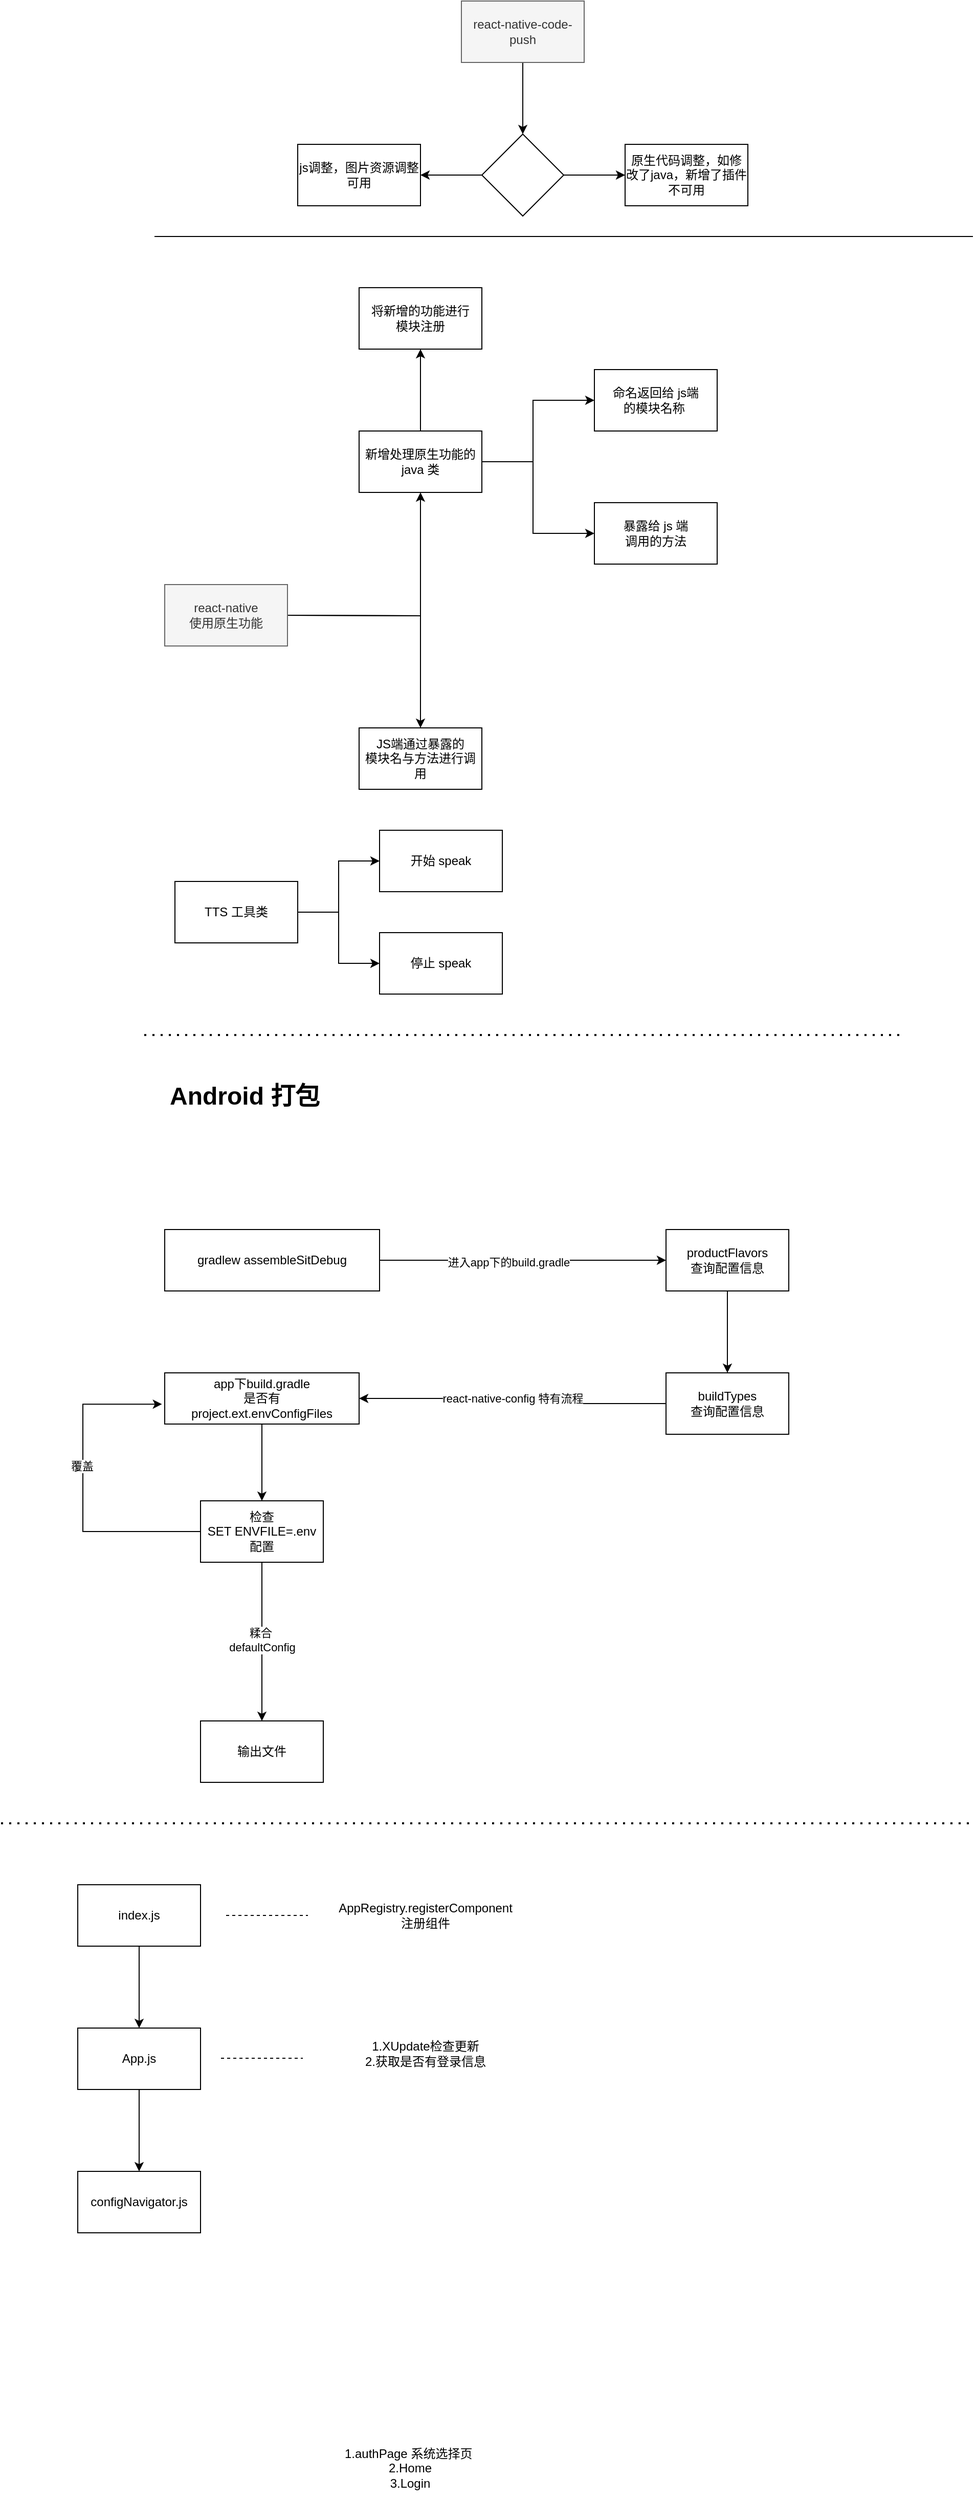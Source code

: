 <mxfile version="20.4.1" type="github">
  <diagram id="FNumu-MdkQsG0bbrW5rX" name="第 1 页">
    <mxGraphModel dx="2249" dy="803" grid="1" gridSize="10" guides="1" tooltips="1" connect="1" arrows="1" fold="1" page="1" pageScale="1" pageWidth="827" pageHeight="1169" math="0" shadow="0">
      <root>
        <mxCell id="0" />
        <mxCell id="1" parent="0" />
        <mxCell id="DDl9VNaN8lpR-ARsxnNi-3" value="" style="edgeStyle=orthogonalEdgeStyle;rounded=0;orthogonalLoop=1;jettySize=auto;html=1;" parent="1" source="DDl9VNaN8lpR-ARsxnNi-1" target="DDl9VNaN8lpR-ARsxnNi-2" edge="1">
          <mxGeometry relative="1" as="geometry" />
        </mxCell>
        <mxCell id="DDl9VNaN8lpR-ARsxnNi-1" value="react-native-code-push" style="rounded=0;whiteSpace=wrap;html=1;fillColor=#f5f5f5;fontColor=#333333;strokeColor=#666666;" parent="1" vertex="1">
          <mxGeometry x="310" y="380" width="120" height="60" as="geometry" />
        </mxCell>
        <mxCell id="DDl9VNaN8lpR-ARsxnNi-5" value="" style="edgeStyle=orthogonalEdgeStyle;rounded=0;orthogonalLoop=1;jettySize=auto;html=1;" parent="1" source="DDl9VNaN8lpR-ARsxnNi-2" target="DDl9VNaN8lpR-ARsxnNi-4" edge="1">
          <mxGeometry relative="1" as="geometry" />
        </mxCell>
        <mxCell id="DDl9VNaN8lpR-ARsxnNi-7" value="" style="edgeStyle=orthogonalEdgeStyle;rounded=0;orthogonalLoop=1;jettySize=auto;html=1;" parent="1" source="DDl9VNaN8lpR-ARsxnNi-2" target="DDl9VNaN8lpR-ARsxnNi-6" edge="1">
          <mxGeometry relative="1" as="geometry" />
        </mxCell>
        <mxCell id="DDl9VNaN8lpR-ARsxnNi-2" value="" style="rhombus;whiteSpace=wrap;html=1;rounded=0;" parent="1" vertex="1">
          <mxGeometry x="330" y="510" width="80" height="80" as="geometry" />
        </mxCell>
        <mxCell id="DDl9VNaN8lpR-ARsxnNi-4" value="js调整，图片资源调整&lt;br&gt;可用" style="whiteSpace=wrap;html=1;rounded=0;" parent="1" vertex="1">
          <mxGeometry x="150" y="520" width="120" height="60" as="geometry" />
        </mxCell>
        <mxCell id="DDl9VNaN8lpR-ARsxnNi-6" value="原生代码调整，如修改了java，新增了插件&lt;br&gt;不可用" style="whiteSpace=wrap;html=1;rounded=0;" parent="1" vertex="1">
          <mxGeometry x="470" y="520" width="120" height="60" as="geometry" />
        </mxCell>
        <mxCell id="ce2b3BSYogWP8yriPR0u-3" value="" style="edgeStyle=orthogonalEdgeStyle;rounded=0;orthogonalLoop=1;jettySize=auto;html=1;" parent="1" target="ce2b3BSYogWP8yriPR0u-2" edge="1">
          <mxGeometry relative="1" as="geometry">
            <mxPoint x="140" y="980.0" as="sourcePoint" />
          </mxGeometry>
        </mxCell>
        <mxCell id="ce2b3BSYogWP8yriPR0u-5" value="" style="edgeStyle=orthogonalEdgeStyle;rounded=0;orthogonalLoop=1;jettySize=auto;html=1;" parent="1" target="ce2b3BSYogWP8yriPR0u-4" edge="1">
          <mxGeometry relative="1" as="geometry">
            <mxPoint x="140" y="980.0" as="sourcePoint" />
          </mxGeometry>
        </mxCell>
        <mxCell id="ce2b3BSYogWP8yriPR0u-1" value="react-native&lt;br&gt;使用原生功能" style="rounded=0;whiteSpace=wrap;html=1;fillColor=#f5f5f5;fontColor=#333333;strokeColor=#666666;" parent="1" vertex="1">
          <mxGeometry x="20" y="950" width="120" height="60" as="geometry" />
        </mxCell>
        <mxCell id="ce2b3BSYogWP8yriPR0u-7" value="" style="edgeStyle=orthogonalEdgeStyle;rounded=0;orthogonalLoop=1;jettySize=auto;html=1;" parent="1" source="ce2b3BSYogWP8yriPR0u-2" target="ce2b3BSYogWP8yriPR0u-6" edge="1">
          <mxGeometry relative="1" as="geometry">
            <Array as="points">
              <mxPoint x="380" y="830" />
              <mxPoint x="380" y="770" />
            </Array>
          </mxGeometry>
        </mxCell>
        <mxCell id="ce2b3BSYogWP8yriPR0u-9" value="" style="edgeStyle=orthogonalEdgeStyle;rounded=0;orthogonalLoop=1;jettySize=auto;html=1;" parent="1" source="ce2b3BSYogWP8yriPR0u-2" target="ce2b3BSYogWP8yriPR0u-8" edge="1">
          <mxGeometry relative="1" as="geometry">
            <Array as="points">
              <mxPoint x="380" y="830" />
              <mxPoint x="380" y="900" />
            </Array>
          </mxGeometry>
        </mxCell>
        <mxCell id="ce2b3BSYogWP8yriPR0u-12" value="" style="edgeStyle=orthogonalEdgeStyle;rounded=0;orthogonalLoop=1;jettySize=auto;html=1;" parent="1" source="ce2b3BSYogWP8yriPR0u-2" target="ce2b3BSYogWP8yriPR0u-11" edge="1">
          <mxGeometry relative="1" as="geometry" />
        </mxCell>
        <mxCell id="ce2b3BSYogWP8yriPR0u-2" value="新增处理原生功能的&lt;br&gt;java 类" style="rounded=0;whiteSpace=wrap;html=1;" parent="1" vertex="1">
          <mxGeometry x="210" y="800" width="120" height="60" as="geometry" />
        </mxCell>
        <mxCell id="ce2b3BSYogWP8yriPR0u-4" value="JS端通过暴露的&lt;br&gt;模块名与方法进行调用" style="whiteSpace=wrap;html=1;rounded=0;" parent="1" vertex="1">
          <mxGeometry x="210" y="1090" width="120" height="60" as="geometry" />
        </mxCell>
        <mxCell id="ce2b3BSYogWP8yriPR0u-6" value="命名返回给 js端&lt;br&gt;的模块名称&amp;nbsp;" style="whiteSpace=wrap;html=1;rounded=0;" parent="1" vertex="1">
          <mxGeometry x="440" y="740" width="120" height="60" as="geometry" />
        </mxCell>
        <mxCell id="ce2b3BSYogWP8yriPR0u-8" value="暴露给 js 端&lt;br&gt;调用的方法" style="whiteSpace=wrap;html=1;rounded=0;" parent="1" vertex="1">
          <mxGeometry x="440" y="870" width="120" height="60" as="geometry" />
        </mxCell>
        <mxCell id="ce2b3BSYogWP8yriPR0u-10" value="" style="endArrow=none;html=1;rounded=0;" parent="1" edge="1">
          <mxGeometry width="50" height="50" relative="1" as="geometry">
            <mxPoint x="10" y="610" as="sourcePoint" />
            <mxPoint x="810" y="610" as="targetPoint" />
          </mxGeometry>
        </mxCell>
        <mxCell id="ce2b3BSYogWP8yriPR0u-11" value="将新增的功能进行&lt;br&gt;模块注册&lt;br&gt;" style="whiteSpace=wrap;html=1;rounded=0;" parent="1" vertex="1">
          <mxGeometry x="210" y="660" width="120" height="60" as="geometry" />
        </mxCell>
        <mxCell id="FbpfXozYCQ7p-MhJy9IG-3" value="" style="edgeStyle=orthogonalEdgeStyle;rounded=0;orthogonalLoop=1;jettySize=auto;html=1;" parent="1" source="FbpfXozYCQ7p-MhJy9IG-1" target="FbpfXozYCQ7p-MhJy9IG-2" edge="1">
          <mxGeometry relative="1" as="geometry" />
        </mxCell>
        <mxCell id="FbpfXozYCQ7p-MhJy9IG-5" value="" style="edgeStyle=orthogonalEdgeStyle;rounded=0;orthogonalLoop=1;jettySize=auto;html=1;" parent="1" source="FbpfXozYCQ7p-MhJy9IG-1" target="FbpfXozYCQ7p-MhJy9IG-4" edge="1">
          <mxGeometry relative="1" as="geometry" />
        </mxCell>
        <mxCell id="FbpfXozYCQ7p-MhJy9IG-1" value="TTS 工具类" style="rounded=0;whiteSpace=wrap;html=1;" parent="1" vertex="1">
          <mxGeometry x="30" y="1240" width="120" height="60" as="geometry" />
        </mxCell>
        <mxCell id="FbpfXozYCQ7p-MhJy9IG-2" value="开始 speak" style="rounded=0;whiteSpace=wrap;html=1;" parent="1" vertex="1">
          <mxGeometry x="230" y="1190" width="120" height="60" as="geometry" />
        </mxCell>
        <mxCell id="FbpfXozYCQ7p-MhJy9IG-4" value="停止 speak" style="rounded=0;whiteSpace=wrap;html=1;" parent="1" vertex="1">
          <mxGeometry x="230" y="1290" width="120" height="60" as="geometry" />
        </mxCell>
        <mxCell id="UdodOq17JShyl9BkQcSk-1" value="" style="endArrow=none;dashed=1;html=1;dashPattern=1 3;strokeWidth=2;rounded=0;" parent="1" edge="1">
          <mxGeometry width="50" height="50" relative="1" as="geometry">
            <mxPoint y="1390" as="sourcePoint" />
            <mxPoint x="740" y="1390" as="targetPoint" />
          </mxGeometry>
        </mxCell>
        <mxCell id="UdodOq17JShyl9BkQcSk-2" value="&lt;h1&gt;Android 打包&lt;/h1&gt;" style="text;html=1;strokeColor=none;fillColor=none;spacing=5;spacingTop=-20;whiteSpace=wrap;overflow=hidden;rounded=0;" parent="1" vertex="1">
          <mxGeometry x="20" y="1430" width="190" height="50" as="geometry" />
        </mxCell>
        <mxCell id="UdodOq17JShyl9BkQcSk-5" value="" style="edgeStyle=orthogonalEdgeStyle;rounded=0;orthogonalLoop=1;jettySize=auto;html=1;" parent="1" source="UdodOq17JShyl9BkQcSk-3" target="UdodOq17JShyl9BkQcSk-4" edge="1">
          <mxGeometry relative="1" as="geometry" />
        </mxCell>
        <mxCell id="UdodOq17JShyl9BkQcSk-6" value="进入app下的build.gradle" style="edgeLabel;html=1;align=center;verticalAlign=middle;resizable=0;points=[];" parent="UdodOq17JShyl9BkQcSk-5" vertex="1" connectable="0">
          <mxGeometry x="-0.102" y="-2" relative="1" as="geometry">
            <mxPoint as="offset" />
          </mxGeometry>
        </mxCell>
        <mxCell id="UdodOq17JShyl9BkQcSk-3" value="gradlew assembleSitDebug" style="rounded=0;whiteSpace=wrap;html=1;" parent="1" vertex="1">
          <mxGeometry x="20" y="1580" width="210" height="60" as="geometry" />
        </mxCell>
        <mxCell id="UdodOq17JShyl9BkQcSk-8" value="" style="edgeStyle=orthogonalEdgeStyle;rounded=0;orthogonalLoop=1;jettySize=auto;html=1;" parent="1" source="UdodOq17JShyl9BkQcSk-4" target="UdodOq17JShyl9BkQcSk-7" edge="1">
          <mxGeometry relative="1" as="geometry" />
        </mxCell>
        <mxCell id="UdodOq17JShyl9BkQcSk-4" value="productFlavors&lt;br&gt;查询配置信息" style="whiteSpace=wrap;html=1;rounded=0;" parent="1" vertex="1">
          <mxGeometry x="510" y="1580" width="120" height="60" as="geometry" />
        </mxCell>
        <mxCell id="UdodOq17JShyl9BkQcSk-10" value="" style="edgeStyle=orthogonalEdgeStyle;rounded=0;orthogonalLoop=1;jettySize=auto;html=1;" parent="1" source="UdodOq17JShyl9BkQcSk-7" target="UdodOq17JShyl9BkQcSk-9" edge="1">
          <mxGeometry relative="1" as="geometry" />
        </mxCell>
        <mxCell id="UdodOq17JShyl9BkQcSk-11" value="react-native-config 特有流程" style="edgeLabel;html=1;align=center;verticalAlign=middle;resizable=0;points=[];" parent="UdodOq17JShyl9BkQcSk-10" vertex="1" connectable="0">
          <mxGeometry x="0.296" y="-1" relative="1" as="geometry">
            <mxPoint x="42" y="1" as="offset" />
          </mxGeometry>
        </mxCell>
        <mxCell id="UdodOq17JShyl9BkQcSk-7" value="buildTypes&lt;br&gt;查询配置信息" style="whiteSpace=wrap;html=1;rounded=0;" parent="1" vertex="1">
          <mxGeometry x="510" y="1720" width="120" height="60" as="geometry" />
        </mxCell>
        <mxCell id="UdodOq17JShyl9BkQcSk-13" value="" style="edgeStyle=orthogonalEdgeStyle;rounded=0;orthogonalLoop=1;jettySize=auto;html=1;" parent="1" source="UdodOq17JShyl9BkQcSk-9" target="UdodOq17JShyl9BkQcSk-12" edge="1">
          <mxGeometry relative="1" as="geometry" />
        </mxCell>
        <mxCell id="UdodOq17JShyl9BkQcSk-9" value="app下build.gradle&lt;br&gt;是否有&lt;br&gt;project.ext.envConfigFiles" style="whiteSpace=wrap;html=1;rounded=0;" parent="1" vertex="1">
          <mxGeometry x="20" y="1720" width="190" height="50" as="geometry" />
        </mxCell>
        <mxCell id="UdodOq17JShyl9BkQcSk-14" value="" style="edgeStyle=orthogonalEdgeStyle;rounded=0;orthogonalLoop=1;jettySize=auto;html=1;entryX=-0.014;entryY=0.612;entryDx=0;entryDy=0;entryPerimeter=0;" parent="1" source="UdodOq17JShyl9BkQcSk-12" target="UdodOq17JShyl9BkQcSk-9" edge="1">
          <mxGeometry relative="1" as="geometry">
            <mxPoint x="-150" y="1875" as="targetPoint" />
            <Array as="points">
              <mxPoint x="-60" y="1875" />
              <mxPoint x="-60" y="1751" />
            </Array>
          </mxGeometry>
        </mxCell>
        <mxCell id="UdodOq17JShyl9BkQcSk-15" value="覆盖" style="edgeLabel;html=1;align=center;verticalAlign=middle;resizable=0;points=[];" parent="UdodOq17JShyl9BkQcSk-14" vertex="1" connectable="0">
          <mxGeometry x="-0.012" y="1" relative="1" as="geometry">
            <mxPoint y="-23" as="offset" />
          </mxGeometry>
        </mxCell>
        <mxCell id="UdodOq17JShyl9BkQcSk-17" value="" style="edgeStyle=orthogonalEdgeStyle;rounded=0;orthogonalLoop=1;jettySize=auto;html=1;" parent="1" source="UdodOq17JShyl9BkQcSk-12" target="UdodOq17JShyl9BkQcSk-16" edge="1">
          <mxGeometry relative="1" as="geometry" />
        </mxCell>
        <mxCell id="UdodOq17JShyl9BkQcSk-18" value="糅合&amp;nbsp;&lt;br&gt;defaultConfig" style="edgeLabel;html=1;align=center;verticalAlign=middle;resizable=0;points=[];" parent="UdodOq17JShyl9BkQcSk-17" vertex="1" connectable="0">
          <mxGeometry x="-0.246" y="2" relative="1" as="geometry">
            <mxPoint x="-2" y="17" as="offset" />
          </mxGeometry>
        </mxCell>
        <mxCell id="UdodOq17JShyl9BkQcSk-12" value="检查&lt;br&gt;SET ENVFILE=.env&lt;br&gt;配置" style="whiteSpace=wrap;html=1;rounded=0;" parent="1" vertex="1">
          <mxGeometry x="55" y="1845" width="120" height="60" as="geometry" />
        </mxCell>
        <mxCell id="UdodOq17JShyl9BkQcSk-16" value="输出文件" style="whiteSpace=wrap;html=1;rounded=0;" parent="1" vertex="1">
          <mxGeometry x="55" y="2060" width="120" height="60" as="geometry" />
        </mxCell>
        <mxCell id="uqAxp_Gl_GjFcVd8hVZb-1" value="" style="endArrow=none;dashed=1;html=1;dashPattern=1 3;strokeWidth=2;rounded=0;" edge="1" parent="1">
          <mxGeometry width="50" height="50" relative="1" as="geometry">
            <mxPoint x="-140" y="2160" as="sourcePoint" />
            <mxPoint x="810" y="2160" as="targetPoint" />
          </mxGeometry>
        </mxCell>
        <mxCell id="uqAxp_Gl_GjFcVd8hVZb-7" value="" style="edgeStyle=orthogonalEdgeStyle;rounded=0;orthogonalLoop=1;jettySize=auto;html=1;" edge="1" parent="1" source="uqAxp_Gl_GjFcVd8hVZb-3" target="uqAxp_Gl_GjFcVd8hVZb-6">
          <mxGeometry relative="1" as="geometry" />
        </mxCell>
        <mxCell id="uqAxp_Gl_GjFcVd8hVZb-3" value="index.js" style="rounded=0;whiteSpace=wrap;html=1;" vertex="1" parent="1">
          <mxGeometry x="-65" y="2220" width="120" height="60" as="geometry" />
        </mxCell>
        <mxCell id="uqAxp_Gl_GjFcVd8hVZb-4" value="" style="endArrow=none;dashed=1;html=1;rounded=0;" edge="1" parent="1">
          <mxGeometry width="50" height="50" relative="1" as="geometry">
            <mxPoint x="80" y="2250" as="sourcePoint" />
            <mxPoint x="160" y="2250" as="targetPoint" />
          </mxGeometry>
        </mxCell>
        <mxCell id="uqAxp_Gl_GjFcVd8hVZb-5" value="AppRegistry.registerComponent&lt;br&gt;注册组件" style="text;html=1;strokeColor=none;fillColor=none;align=center;verticalAlign=middle;whiteSpace=wrap;rounded=0;" vertex="1" parent="1">
          <mxGeometry x="175" y="2235" width="200" height="30" as="geometry" />
        </mxCell>
        <mxCell id="uqAxp_Gl_GjFcVd8hVZb-12" value="" style="edgeStyle=orthogonalEdgeStyle;rounded=0;orthogonalLoop=1;jettySize=auto;html=1;" edge="1" parent="1" source="uqAxp_Gl_GjFcVd8hVZb-6" target="uqAxp_Gl_GjFcVd8hVZb-11">
          <mxGeometry relative="1" as="geometry" />
        </mxCell>
        <mxCell id="uqAxp_Gl_GjFcVd8hVZb-6" value="App.js" style="whiteSpace=wrap;html=1;rounded=0;" vertex="1" parent="1">
          <mxGeometry x="-65" y="2360" width="120" height="60" as="geometry" />
        </mxCell>
        <mxCell id="uqAxp_Gl_GjFcVd8hVZb-8" value="" style="endArrow=none;dashed=1;html=1;rounded=0;" edge="1" parent="1">
          <mxGeometry width="50" height="50" relative="1" as="geometry">
            <mxPoint x="75" y="2389.5" as="sourcePoint" />
            <mxPoint x="155" y="2389.5" as="targetPoint" />
          </mxGeometry>
        </mxCell>
        <mxCell id="uqAxp_Gl_GjFcVd8hVZb-9" value="1.XUpdate检查更新&lt;br&gt;2.获取是否有登录信息" style="text;html=1;strokeColor=none;fillColor=none;align=center;verticalAlign=middle;whiteSpace=wrap;rounded=0;" vertex="1" parent="1">
          <mxGeometry x="180" y="2370" width="190" height="30" as="geometry" />
        </mxCell>
        <mxCell id="uqAxp_Gl_GjFcVd8hVZb-11" value="configNavigator.js" style="whiteSpace=wrap;html=1;rounded=0;" vertex="1" parent="1">
          <mxGeometry x="-65" y="2500" width="120" height="60" as="geometry" />
        </mxCell>
        <mxCell id="uqAxp_Gl_GjFcVd8hVZb-14" value="1.authPage 系统选择页&amp;nbsp;&lt;br&gt;2.Home&lt;br&gt;3.Login" style="text;html=1;strokeColor=none;fillColor=none;align=center;verticalAlign=middle;whiteSpace=wrap;rounded=0;" vertex="1" parent="1">
          <mxGeometry x="140" y="2760" width="240" height="60" as="geometry" />
        </mxCell>
      </root>
    </mxGraphModel>
  </diagram>
</mxfile>
